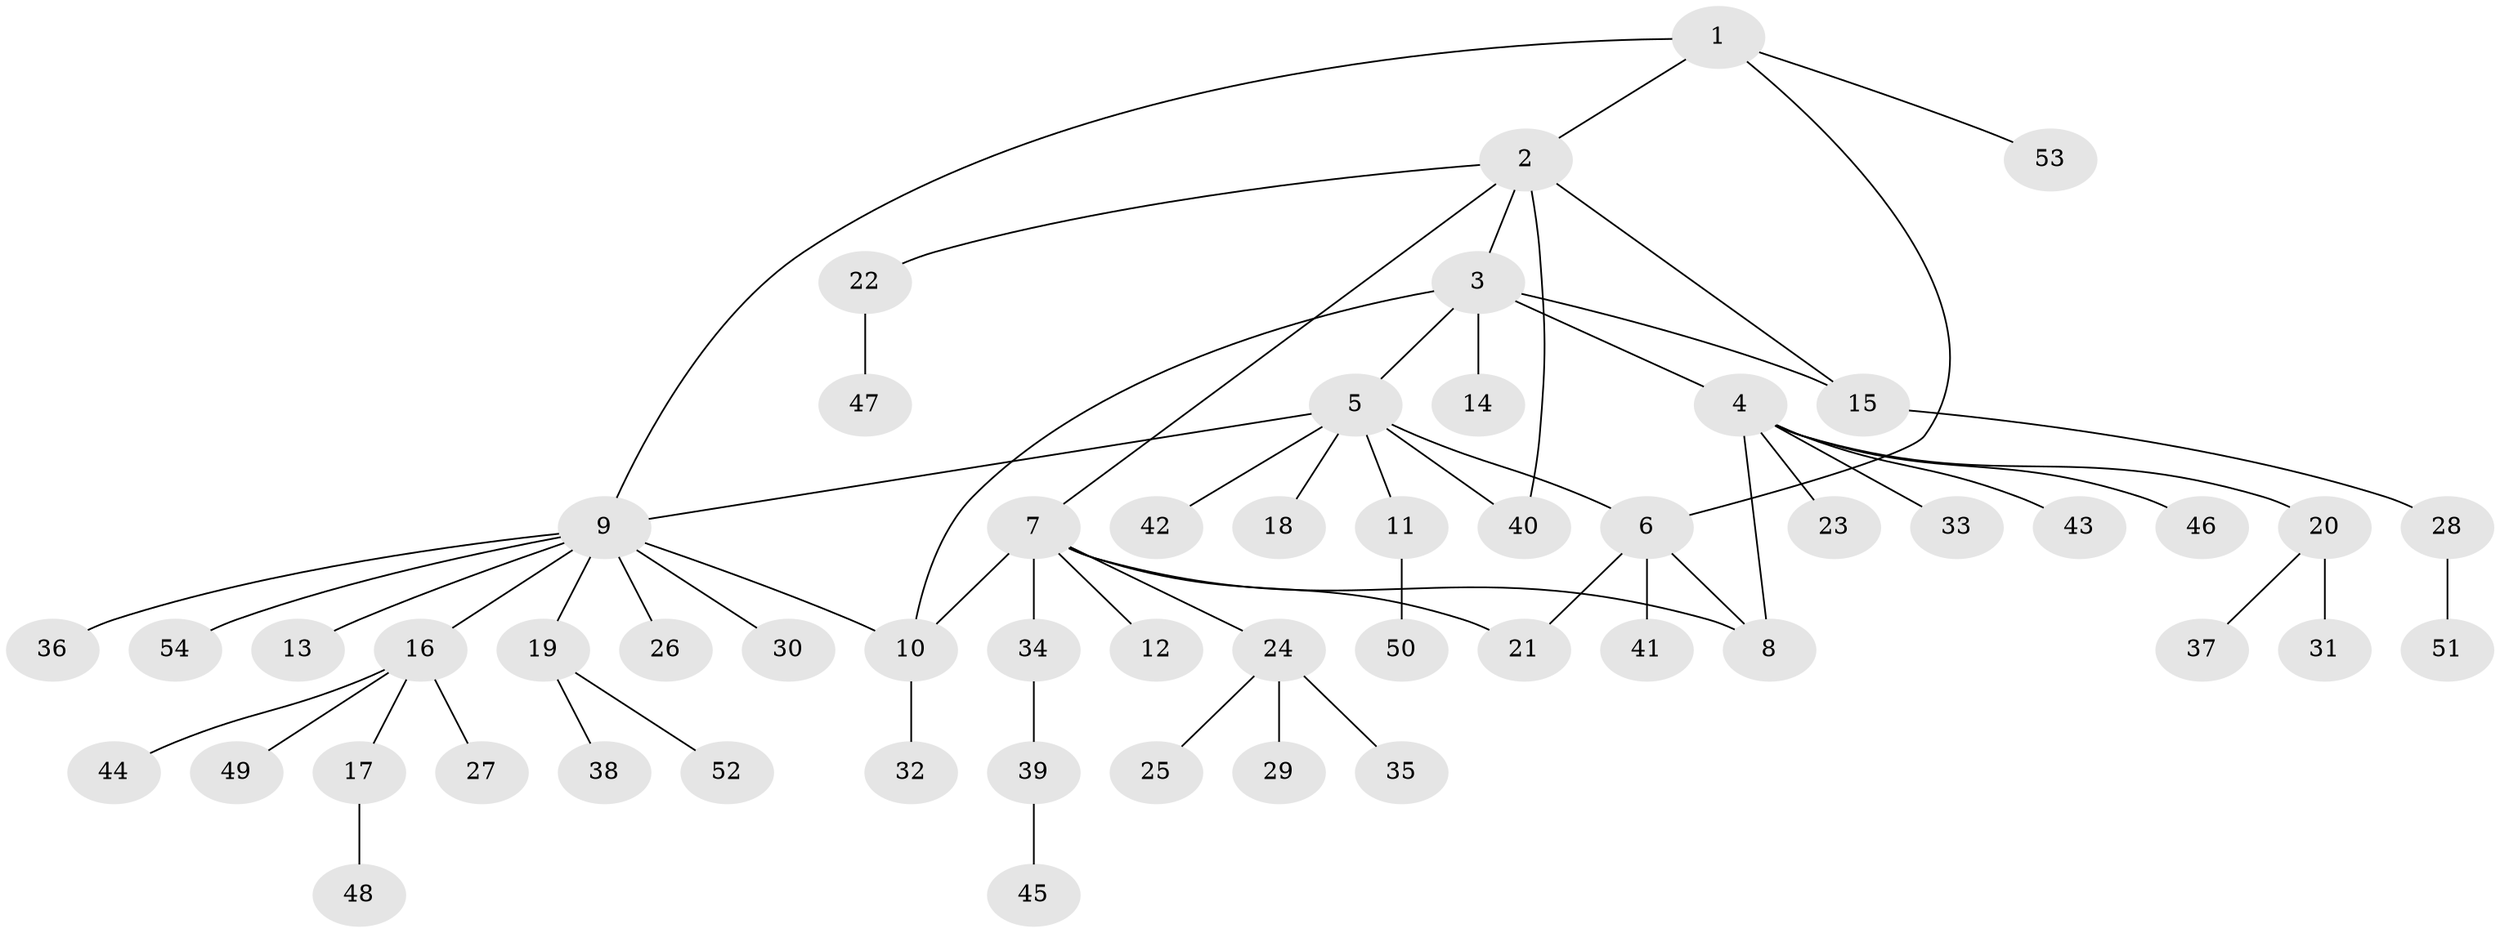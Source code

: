 // coarse degree distribution, {5: 0.03125, 1: 0.6875, 2: 0.21875, 6: 0.03125, 17: 0.03125}
// Generated by graph-tools (version 1.1) at 2025/57/03/04/25 21:57:22]
// undirected, 54 vertices, 62 edges
graph export_dot {
graph [start="1"]
  node [color=gray90,style=filled];
  1;
  2;
  3;
  4;
  5;
  6;
  7;
  8;
  9;
  10;
  11;
  12;
  13;
  14;
  15;
  16;
  17;
  18;
  19;
  20;
  21;
  22;
  23;
  24;
  25;
  26;
  27;
  28;
  29;
  30;
  31;
  32;
  33;
  34;
  35;
  36;
  37;
  38;
  39;
  40;
  41;
  42;
  43;
  44;
  45;
  46;
  47;
  48;
  49;
  50;
  51;
  52;
  53;
  54;
  1 -- 2;
  1 -- 6;
  1 -- 9;
  1 -- 53;
  2 -- 3;
  2 -- 7;
  2 -- 15;
  2 -- 22;
  2 -- 40;
  3 -- 4;
  3 -- 5;
  3 -- 10;
  3 -- 14;
  3 -- 15;
  4 -- 8;
  4 -- 20;
  4 -- 23;
  4 -- 33;
  4 -- 43;
  4 -- 46;
  5 -- 6;
  5 -- 9;
  5 -- 11;
  5 -- 18;
  5 -- 40;
  5 -- 42;
  6 -- 8;
  6 -- 21;
  6 -- 41;
  7 -- 8;
  7 -- 10;
  7 -- 12;
  7 -- 21;
  7 -- 24;
  7 -- 34;
  9 -- 10;
  9 -- 13;
  9 -- 16;
  9 -- 19;
  9 -- 26;
  9 -- 30;
  9 -- 36;
  9 -- 54;
  10 -- 32;
  11 -- 50;
  15 -- 28;
  16 -- 17;
  16 -- 27;
  16 -- 44;
  16 -- 49;
  17 -- 48;
  19 -- 38;
  19 -- 52;
  20 -- 31;
  20 -- 37;
  22 -- 47;
  24 -- 25;
  24 -- 29;
  24 -- 35;
  28 -- 51;
  34 -- 39;
  39 -- 45;
}
